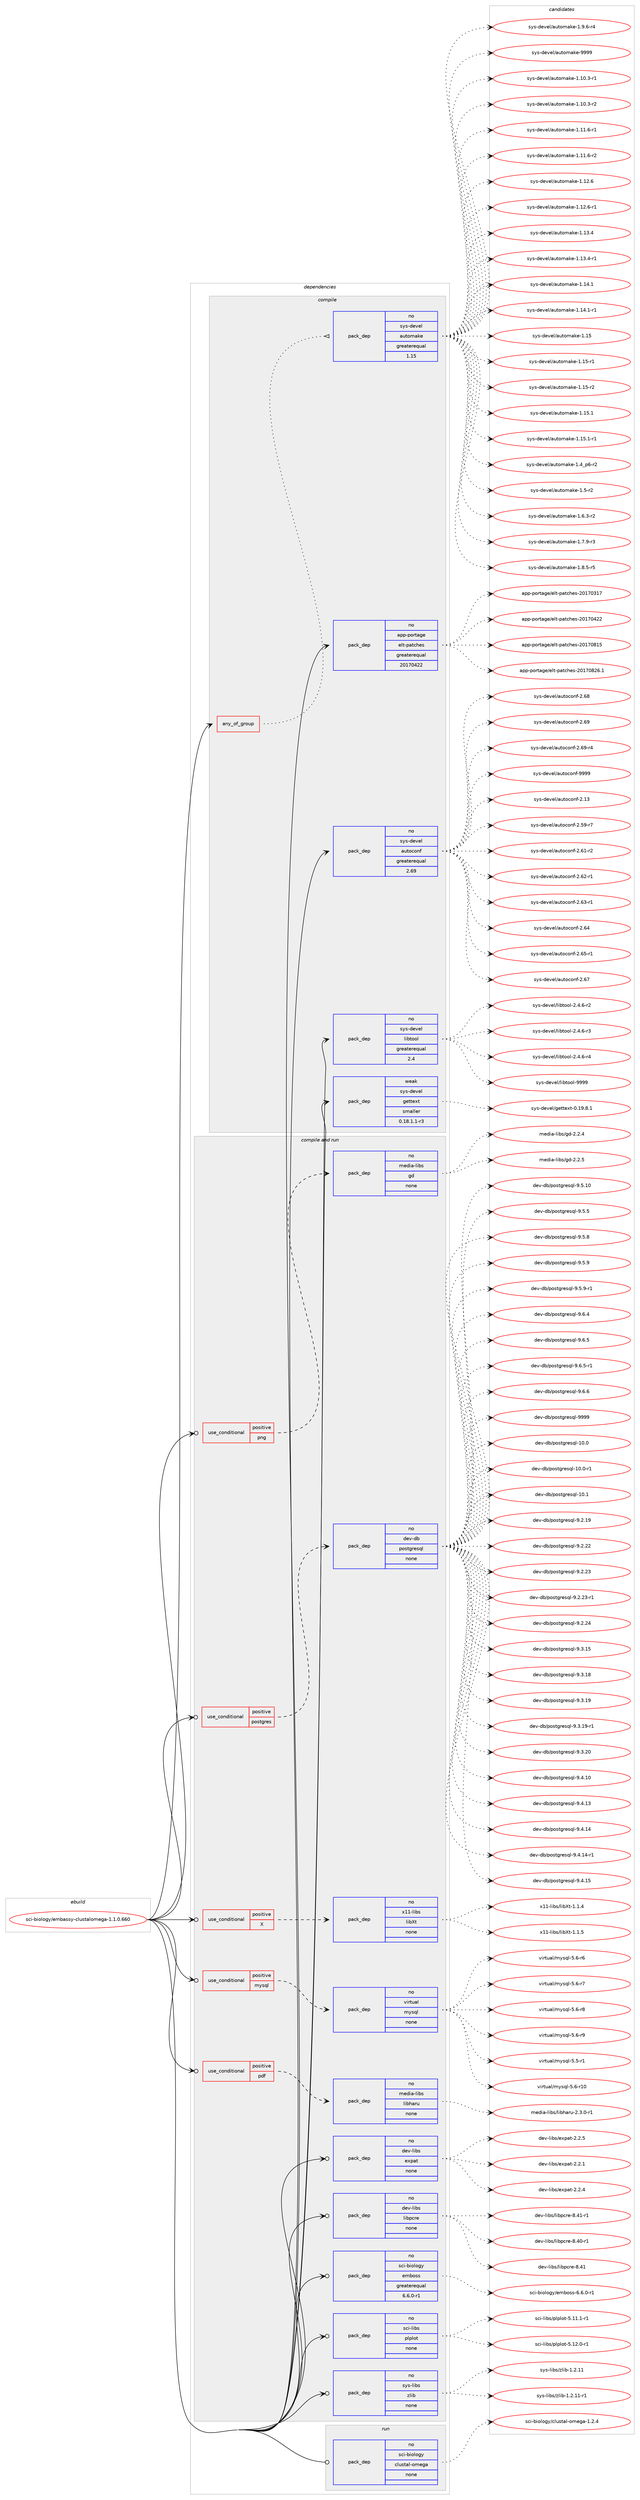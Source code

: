 digraph prolog {

# *************
# Graph options
# *************

newrank=true;
concentrate=true;
compound=true;
graph [rankdir=LR,fontname=Helvetica,fontsize=10,ranksep=1.5];#, ranksep=2.5, nodesep=0.2];
edge  [arrowhead=vee];
node  [fontname=Helvetica,fontsize=10];

# **********
# The ebuild
# **********

subgraph cluster_leftcol {
color=gray;
rank=same;
label=<<i>ebuild</i>>;
id [label="sci-biology/embassy-clustalomega-1.1.0.660", color=red, width=4, href="../sci-biology/embassy-clustalomega-1.1.0.660.svg"];
}

# ****************
# The dependencies
# ****************

subgraph cluster_midcol {
color=gray;
label=<<i>dependencies</i>>;
subgraph cluster_compile {
fillcolor="#eeeeee";
style=filled;
label=<<i>compile</i>>;
subgraph any7446 {
dependency444488 [label=<<TABLE BORDER="0" CELLBORDER="1" CELLSPACING="0" CELLPADDING="4"><TR><TD CELLPADDING="10">any_of_group</TD></TR></TABLE>>, shape=none, color=red];subgraph pack327526 {
dependency444489 [label=<<TABLE BORDER="0" CELLBORDER="1" CELLSPACING="0" CELLPADDING="4" WIDTH="220"><TR><TD ROWSPAN="6" CELLPADDING="30">pack_dep</TD></TR><TR><TD WIDTH="110">no</TD></TR><TR><TD>sys-devel</TD></TR><TR><TD>automake</TD></TR><TR><TD>greaterequal</TD></TR><TR><TD>1.15</TD></TR></TABLE>>, shape=none, color=blue];
}
dependency444488:e -> dependency444489:w [weight=20,style="dotted",arrowhead="oinv"];
}
id:e -> dependency444488:w [weight=20,style="solid",arrowhead="vee"];
subgraph pack327527 {
dependency444490 [label=<<TABLE BORDER="0" CELLBORDER="1" CELLSPACING="0" CELLPADDING="4" WIDTH="220"><TR><TD ROWSPAN="6" CELLPADDING="30">pack_dep</TD></TR><TR><TD WIDTH="110">no</TD></TR><TR><TD>app-portage</TD></TR><TR><TD>elt-patches</TD></TR><TR><TD>greaterequal</TD></TR><TR><TD>20170422</TD></TR></TABLE>>, shape=none, color=blue];
}
id:e -> dependency444490:w [weight=20,style="solid",arrowhead="vee"];
subgraph pack327528 {
dependency444491 [label=<<TABLE BORDER="0" CELLBORDER="1" CELLSPACING="0" CELLPADDING="4" WIDTH="220"><TR><TD ROWSPAN="6" CELLPADDING="30">pack_dep</TD></TR><TR><TD WIDTH="110">no</TD></TR><TR><TD>sys-devel</TD></TR><TR><TD>autoconf</TD></TR><TR><TD>greaterequal</TD></TR><TR><TD>2.69</TD></TR></TABLE>>, shape=none, color=blue];
}
id:e -> dependency444491:w [weight=20,style="solid",arrowhead="vee"];
subgraph pack327529 {
dependency444492 [label=<<TABLE BORDER="0" CELLBORDER="1" CELLSPACING="0" CELLPADDING="4" WIDTH="220"><TR><TD ROWSPAN="6" CELLPADDING="30">pack_dep</TD></TR><TR><TD WIDTH="110">no</TD></TR><TR><TD>sys-devel</TD></TR><TR><TD>libtool</TD></TR><TR><TD>greaterequal</TD></TR><TR><TD>2.4</TD></TR></TABLE>>, shape=none, color=blue];
}
id:e -> dependency444492:w [weight=20,style="solid",arrowhead="vee"];
subgraph pack327530 {
dependency444493 [label=<<TABLE BORDER="0" CELLBORDER="1" CELLSPACING="0" CELLPADDING="4" WIDTH="220"><TR><TD ROWSPAN="6" CELLPADDING="30">pack_dep</TD></TR><TR><TD WIDTH="110">weak</TD></TR><TR><TD>sys-devel</TD></TR><TR><TD>gettext</TD></TR><TR><TD>smaller</TD></TR><TR><TD>0.18.1.1-r3</TD></TR></TABLE>>, shape=none, color=blue];
}
id:e -> dependency444493:w [weight=20,style="solid",arrowhead="vee"];
}
subgraph cluster_compileandrun {
fillcolor="#eeeeee";
style=filled;
label=<<i>compile and run</i>>;
subgraph cond109274 {
dependency444494 [label=<<TABLE BORDER="0" CELLBORDER="1" CELLSPACING="0" CELLPADDING="4"><TR><TD ROWSPAN="3" CELLPADDING="10">use_conditional</TD></TR><TR><TD>positive</TD></TR><TR><TD>X</TD></TR></TABLE>>, shape=none, color=red];
subgraph pack327531 {
dependency444495 [label=<<TABLE BORDER="0" CELLBORDER="1" CELLSPACING="0" CELLPADDING="4" WIDTH="220"><TR><TD ROWSPAN="6" CELLPADDING="30">pack_dep</TD></TR><TR><TD WIDTH="110">no</TD></TR><TR><TD>x11-libs</TD></TR><TR><TD>libXt</TD></TR><TR><TD>none</TD></TR><TR><TD></TD></TR></TABLE>>, shape=none, color=blue];
}
dependency444494:e -> dependency444495:w [weight=20,style="dashed",arrowhead="vee"];
}
id:e -> dependency444494:w [weight=20,style="solid",arrowhead="odotvee"];
subgraph cond109275 {
dependency444496 [label=<<TABLE BORDER="0" CELLBORDER="1" CELLSPACING="0" CELLPADDING="4"><TR><TD ROWSPAN="3" CELLPADDING="10">use_conditional</TD></TR><TR><TD>positive</TD></TR><TR><TD>mysql</TD></TR></TABLE>>, shape=none, color=red];
subgraph pack327532 {
dependency444497 [label=<<TABLE BORDER="0" CELLBORDER="1" CELLSPACING="0" CELLPADDING="4" WIDTH="220"><TR><TD ROWSPAN="6" CELLPADDING="30">pack_dep</TD></TR><TR><TD WIDTH="110">no</TD></TR><TR><TD>virtual</TD></TR><TR><TD>mysql</TD></TR><TR><TD>none</TD></TR><TR><TD></TD></TR></TABLE>>, shape=none, color=blue];
}
dependency444496:e -> dependency444497:w [weight=20,style="dashed",arrowhead="vee"];
}
id:e -> dependency444496:w [weight=20,style="solid",arrowhead="odotvee"];
subgraph cond109276 {
dependency444498 [label=<<TABLE BORDER="0" CELLBORDER="1" CELLSPACING="0" CELLPADDING="4"><TR><TD ROWSPAN="3" CELLPADDING="10">use_conditional</TD></TR><TR><TD>positive</TD></TR><TR><TD>pdf</TD></TR></TABLE>>, shape=none, color=red];
subgraph pack327533 {
dependency444499 [label=<<TABLE BORDER="0" CELLBORDER="1" CELLSPACING="0" CELLPADDING="4" WIDTH="220"><TR><TD ROWSPAN="6" CELLPADDING="30">pack_dep</TD></TR><TR><TD WIDTH="110">no</TD></TR><TR><TD>media-libs</TD></TR><TR><TD>libharu</TD></TR><TR><TD>none</TD></TR><TR><TD></TD></TR></TABLE>>, shape=none, color=blue];
}
dependency444498:e -> dependency444499:w [weight=20,style="dashed",arrowhead="vee"];
}
id:e -> dependency444498:w [weight=20,style="solid",arrowhead="odotvee"];
subgraph cond109277 {
dependency444500 [label=<<TABLE BORDER="0" CELLBORDER="1" CELLSPACING="0" CELLPADDING="4"><TR><TD ROWSPAN="3" CELLPADDING="10">use_conditional</TD></TR><TR><TD>positive</TD></TR><TR><TD>png</TD></TR></TABLE>>, shape=none, color=red];
subgraph pack327534 {
dependency444501 [label=<<TABLE BORDER="0" CELLBORDER="1" CELLSPACING="0" CELLPADDING="4" WIDTH="220"><TR><TD ROWSPAN="6" CELLPADDING="30">pack_dep</TD></TR><TR><TD WIDTH="110">no</TD></TR><TR><TD>media-libs</TD></TR><TR><TD>gd</TD></TR><TR><TD>none</TD></TR><TR><TD></TD></TR></TABLE>>, shape=none, color=blue];
}
dependency444500:e -> dependency444501:w [weight=20,style="dashed",arrowhead="vee"];
}
id:e -> dependency444500:w [weight=20,style="solid",arrowhead="odotvee"];
subgraph cond109278 {
dependency444502 [label=<<TABLE BORDER="0" CELLBORDER="1" CELLSPACING="0" CELLPADDING="4"><TR><TD ROWSPAN="3" CELLPADDING="10">use_conditional</TD></TR><TR><TD>positive</TD></TR><TR><TD>postgres</TD></TR></TABLE>>, shape=none, color=red];
subgraph pack327535 {
dependency444503 [label=<<TABLE BORDER="0" CELLBORDER="1" CELLSPACING="0" CELLPADDING="4" WIDTH="220"><TR><TD ROWSPAN="6" CELLPADDING="30">pack_dep</TD></TR><TR><TD WIDTH="110">no</TD></TR><TR><TD>dev-db</TD></TR><TR><TD>postgresql</TD></TR><TR><TD>none</TD></TR><TR><TD></TD></TR></TABLE>>, shape=none, color=blue];
}
dependency444502:e -> dependency444503:w [weight=20,style="dashed",arrowhead="vee"];
}
id:e -> dependency444502:w [weight=20,style="solid",arrowhead="odotvee"];
subgraph pack327536 {
dependency444504 [label=<<TABLE BORDER="0" CELLBORDER="1" CELLSPACING="0" CELLPADDING="4" WIDTH="220"><TR><TD ROWSPAN="6" CELLPADDING="30">pack_dep</TD></TR><TR><TD WIDTH="110">no</TD></TR><TR><TD>dev-libs</TD></TR><TR><TD>expat</TD></TR><TR><TD>none</TD></TR><TR><TD></TD></TR></TABLE>>, shape=none, color=blue];
}
id:e -> dependency444504:w [weight=20,style="solid",arrowhead="odotvee"];
subgraph pack327537 {
dependency444505 [label=<<TABLE BORDER="0" CELLBORDER="1" CELLSPACING="0" CELLPADDING="4" WIDTH="220"><TR><TD ROWSPAN="6" CELLPADDING="30">pack_dep</TD></TR><TR><TD WIDTH="110">no</TD></TR><TR><TD>dev-libs</TD></TR><TR><TD>libpcre</TD></TR><TR><TD>none</TD></TR><TR><TD></TD></TR></TABLE>>, shape=none, color=blue];
}
id:e -> dependency444505:w [weight=20,style="solid",arrowhead="odotvee"];
subgraph pack327538 {
dependency444506 [label=<<TABLE BORDER="0" CELLBORDER="1" CELLSPACING="0" CELLPADDING="4" WIDTH="220"><TR><TD ROWSPAN="6" CELLPADDING="30">pack_dep</TD></TR><TR><TD WIDTH="110">no</TD></TR><TR><TD>sci-biology</TD></TR><TR><TD>emboss</TD></TR><TR><TD>greaterequal</TD></TR><TR><TD>6.6.0-r1</TD></TR></TABLE>>, shape=none, color=blue];
}
id:e -> dependency444506:w [weight=20,style="solid",arrowhead="odotvee"];
subgraph pack327539 {
dependency444507 [label=<<TABLE BORDER="0" CELLBORDER="1" CELLSPACING="0" CELLPADDING="4" WIDTH="220"><TR><TD ROWSPAN="6" CELLPADDING="30">pack_dep</TD></TR><TR><TD WIDTH="110">no</TD></TR><TR><TD>sci-libs</TD></TR><TR><TD>plplot</TD></TR><TR><TD>none</TD></TR><TR><TD></TD></TR></TABLE>>, shape=none, color=blue];
}
id:e -> dependency444507:w [weight=20,style="solid",arrowhead="odotvee"];
subgraph pack327540 {
dependency444508 [label=<<TABLE BORDER="0" CELLBORDER="1" CELLSPACING="0" CELLPADDING="4" WIDTH="220"><TR><TD ROWSPAN="6" CELLPADDING="30">pack_dep</TD></TR><TR><TD WIDTH="110">no</TD></TR><TR><TD>sys-libs</TD></TR><TR><TD>zlib</TD></TR><TR><TD>none</TD></TR><TR><TD></TD></TR></TABLE>>, shape=none, color=blue];
}
id:e -> dependency444508:w [weight=20,style="solid",arrowhead="odotvee"];
}
subgraph cluster_run {
fillcolor="#eeeeee";
style=filled;
label=<<i>run</i>>;
subgraph pack327541 {
dependency444509 [label=<<TABLE BORDER="0" CELLBORDER="1" CELLSPACING="0" CELLPADDING="4" WIDTH="220"><TR><TD ROWSPAN="6" CELLPADDING="30">pack_dep</TD></TR><TR><TD WIDTH="110">no</TD></TR><TR><TD>sci-biology</TD></TR><TR><TD>clustal-omega</TD></TR><TR><TD>none</TD></TR><TR><TD></TD></TR></TABLE>>, shape=none, color=blue];
}
id:e -> dependency444509:w [weight=20,style="solid",arrowhead="odot"];
}
}

# **************
# The candidates
# **************

subgraph cluster_choices {
rank=same;
color=gray;
label=<<i>candidates</i>>;

subgraph choice327526 {
color=black;
nodesep=1;
choice11512111545100101118101108479711711611110997107101454946494846514511449 [label="sys-devel/automake-1.10.3-r1", color=red, width=4,href="../sys-devel/automake-1.10.3-r1.svg"];
choice11512111545100101118101108479711711611110997107101454946494846514511450 [label="sys-devel/automake-1.10.3-r2", color=red, width=4,href="../sys-devel/automake-1.10.3-r2.svg"];
choice11512111545100101118101108479711711611110997107101454946494946544511449 [label="sys-devel/automake-1.11.6-r1", color=red, width=4,href="../sys-devel/automake-1.11.6-r1.svg"];
choice11512111545100101118101108479711711611110997107101454946494946544511450 [label="sys-devel/automake-1.11.6-r2", color=red, width=4,href="../sys-devel/automake-1.11.6-r2.svg"];
choice1151211154510010111810110847971171161111099710710145494649504654 [label="sys-devel/automake-1.12.6", color=red, width=4,href="../sys-devel/automake-1.12.6.svg"];
choice11512111545100101118101108479711711611110997107101454946495046544511449 [label="sys-devel/automake-1.12.6-r1", color=red, width=4,href="../sys-devel/automake-1.12.6-r1.svg"];
choice1151211154510010111810110847971171161111099710710145494649514652 [label="sys-devel/automake-1.13.4", color=red, width=4,href="../sys-devel/automake-1.13.4.svg"];
choice11512111545100101118101108479711711611110997107101454946495146524511449 [label="sys-devel/automake-1.13.4-r1", color=red, width=4,href="../sys-devel/automake-1.13.4-r1.svg"];
choice1151211154510010111810110847971171161111099710710145494649524649 [label="sys-devel/automake-1.14.1", color=red, width=4,href="../sys-devel/automake-1.14.1.svg"];
choice11512111545100101118101108479711711611110997107101454946495246494511449 [label="sys-devel/automake-1.14.1-r1", color=red, width=4,href="../sys-devel/automake-1.14.1-r1.svg"];
choice115121115451001011181011084797117116111109971071014549464953 [label="sys-devel/automake-1.15", color=red, width=4,href="../sys-devel/automake-1.15.svg"];
choice1151211154510010111810110847971171161111099710710145494649534511449 [label="sys-devel/automake-1.15-r1", color=red, width=4,href="../sys-devel/automake-1.15-r1.svg"];
choice1151211154510010111810110847971171161111099710710145494649534511450 [label="sys-devel/automake-1.15-r2", color=red, width=4,href="../sys-devel/automake-1.15-r2.svg"];
choice1151211154510010111810110847971171161111099710710145494649534649 [label="sys-devel/automake-1.15.1", color=red, width=4,href="../sys-devel/automake-1.15.1.svg"];
choice11512111545100101118101108479711711611110997107101454946495346494511449 [label="sys-devel/automake-1.15.1-r1", color=red, width=4,href="../sys-devel/automake-1.15.1-r1.svg"];
choice115121115451001011181011084797117116111109971071014549465295112544511450 [label="sys-devel/automake-1.4_p6-r2", color=red, width=4,href="../sys-devel/automake-1.4_p6-r2.svg"];
choice11512111545100101118101108479711711611110997107101454946534511450 [label="sys-devel/automake-1.5-r2", color=red, width=4,href="../sys-devel/automake-1.5-r2.svg"];
choice115121115451001011181011084797117116111109971071014549465446514511450 [label="sys-devel/automake-1.6.3-r2", color=red, width=4,href="../sys-devel/automake-1.6.3-r2.svg"];
choice115121115451001011181011084797117116111109971071014549465546574511451 [label="sys-devel/automake-1.7.9-r3", color=red, width=4,href="../sys-devel/automake-1.7.9-r3.svg"];
choice115121115451001011181011084797117116111109971071014549465646534511453 [label="sys-devel/automake-1.8.5-r5", color=red, width=4,href="../sys-devel/automake-1.8.5-r5.svg"];
choice115121115451001011181011084797117116111109971071014549465746544511452 [label="sys-devel/automake-1.9.6-r4", color=red, width=4,href="../sys-devel/automake-1.9.6-r4.svg"];
choice115121115451001011181011084797117116111109971071014557575757 [label="sys-devel/automake-9999", color=red, width=4,href="../sys-devel/automake-9999.svg"];
dependency444489:e -> choice11512111545100101118101108479711711611110997107101454946494846514511449:w [style=dotted,weight="100"];
dependency444489:e -> choice11512111545100101118101108479711711611110997107101454946494846514511450:w [style=dotted,weight="100"];
dependency444489:e -> choice11512111545100101118101108479711711611110997107101454946494946544511449:w [style=dotted,weight="100"];
dependency444489:e -> choice11512111545100101118101108479711711611110997107101454946494946544511450:w [style=dotted,weight="100"];
dependency444489:e -> choice1151211154510010111810110847971171161111099710710145494649504654:w [style=dotted,weight="100"];
dependency444489:e -> choice11512111545100101118101108479711711611110997107101454946495046544511449:w [style=dotted,weight="100"];
dependency444489:e -> choice1151211154510010111810110847971171161111099710710145494649514652:w [style=dotted,weight="100"];
dependency444489:e -> choice11512111545100101118101108479711711611110997107101454946495146524511449:w [style=dotted,weight="100"];
dependency444489:e -> choice1151211154510010111810110847971171161111099710710145494649524649:w [style=dotted,weight="100"];
dependency444489:e -> choice11512111545100101118101108479711711611110997107101454946495246494511449:w [style=dotted,weight="100"];
dependency444489:e -> choice115121115451001011181011084797117116111109971071014549464953:w [style=dotted,weight="100"];
dependency444489:e -> choice1151211154510010111810110847971171161111099710710145494649534511449:w [style=dotted,weight="100"];
dependency444489:e -> choice1151211154510010111810110847971171161111099710710145494649534511450:w [style=dotted,weight="100"];
dependency444489:e -> choice1151211154510010111810110847971171161111099710710145494649534649:w [style=dotted,weight="100"];
dependency444489:e -> choice11512111545100101118101108479711711611110997107101454946495346494511449:w [style=dotted,weight="100"];
dependency444489:e -> choice115121115451001011181011084797117116111109971071014549465295112544511450:w [style=dotted,weight="100"];
dependency444489:e -> choice11512111545100101118101108479711711611110997107101454946534511450:w [style=dotted,weight="100"];
dependency444489:e -> choice115121115451001011181011084797117116111109971071014549465446514511450:w [style=dotted,weight="100"];
dependency444489:e -> choice115121115451001011181011084797117116111109971071014549465546574511451:w [style=dotted,weight="100"];
dependency444489:e -> choice115121115451001011181011084797117116111109971071014549465646534511453:w [style=dotted,weight="100"];
dependency444489:e -> choice115121115451001011181011084797117116111109971071014549465746544511452:w [style=dotted,weight="100"];
dependency444489:e -> choice115121115451001011181011084797117116111109971071014557575757:w [style=dotted,weight="100"];
}
subgraph choice327527 {
color=black;
nodesep=1;
choice97112112451121111141169710310147101108116451129711699104101115455048495548514955 [label="app-portage/elt-patches-20170317", color=red, width=4,href="../app-portage/elt-patches-20170317.svg"];
choice97112112451121111141169710310147101108116451129711699104101115455048495548525050 [label="app-portage/elt-patches-20170422", color=red, width=4,href="../app-portage/elt-patches-20170422.svg"];
choice97112112451121111141169710310147101108116451129711699104101115455048495548564953 [label="app-portage/elt-patches-20170815", color=red, width=4,href="../app-portage/elt-patches-20170815.svg"];
choice971121124511211111411697103101471011081164511297116991041011154550484955485650544649 [label="app-portage/elt-patches-20170826.1", color=red, width=4,href="../app-portage/elt-patches-20170826.1.svg"];
dependency444490:e -> choice97112112451121111141169710310147101108116451129711699104101115455048495548514955:w [style=dotted,weight="100"];
dependency444490:e -> choice97112112451121111141169710310147101108116451129711699104101115455048495548525050:w [style=dotted,weight="100"];
dependency444490:e -> choice97112112451121111141169710310147101108116451129711699104101115455048495548564953:w [style=dotted,weight="100"];
dependency444490:e -> choice971121124511211111411697103101471011081164511297116991041011154550484955485650544649:w [style=dotted,weight="100"];
}
subgraph choice327528 {
color=black;
nodesep=1;
choice115121115451001011181011084797117116111991111101024550464951 [label="sys-devel/autoconf-2.13", color=red, width=4,href="../sys-devel/autoconf-2.13.svg"];
choice1151211154510010111810110847971171161119911111010245504653574511455 [label="sys-devel/autoconf-2.59-r7", color=red, width=4,href="../sys-devel/autoconf-2.59-r7.svg"];
choice1151211154510010111810110847971171161119911111010245504654494511450 [label="sys-devel/autoconf-2.61-r2", color=red, width=4,href="../sys-devel/autoconf-2.61-r2.svg"];
choice1151211154510010111810110847971171161119911111010245504654504511449 [label="sys-devel/autoconf-2.62-r1", color=red, width=4,href="../sys-devel/autoconf-2.62-r1.svg"];
choice1151211154510010111810110847971171161119911111010245504654514511449 [label="sys-devel/autoconf-2.63-r1", color=red, width=4,href="../sys-devel/autoconf-2.63-r1.svg"];
choice115121115451001011181011084797117116111991111101024550465452 [label="sys-devel/autoconf-2.64", color=red, width=4,href="../sys-devel/autoconf-2.64.svg"];
choice1151211154510010111810110847971171161119911111010245504654534511449 [label="sys-devel/autoconf-2.65-r1", color=red, width=4,href="../sys-devel/autoconf-2.65-r1.svg"];
choice115121115451001011181011084797117116111991111101024550465455 [label="sys-devel/autoconf-2.67", color=red, width=4,href="../sys-devel/autoconf-2.67.svg"];
choice115121115451001011181011084797117116111991111101024550465456 [label="sys-devel/autoconf-2.68", color=red, width=4,href="../sys-devel/autoconf-2.68.svg"];
choice115121115451001011181011084797117116111991111101024550465457 [label="sys-devel/autoconf-2.69", color=red, width=4,href="../sys-devel/autoconf-2.69.svg"];
choice1151211154510010111810110847971171161119911111010245504654574511452 [label="sys-devel/autoconf-2.69-r4", color=red, width=4,href="../sys-devel/autoconf-2.69-r4.svg"];
choice115121115451001011181011084797117116111991111101024557575757 [label="sys-devel/autoconf-9999", color=red, width=4,href="../sys-devel/autoconf-9999.svg"];
dependency444491:e -> choice115121115451001011181011084797117116111991111101024550464951:w [style=dotted,weight="100"];
dependency444491:e -> choice1151211154510010111810110847971171161119911111010245504653574511455:w [style=dotted,weight="100"];
dependency444491:e -> choice1151211154510010111810110847971171161119911111010245504654494511450:w [style=dotted,weight="100"];
dependency444491:e -> choice1151211154510010111810110847971171161119911111010245504654504511449:w [style=dotted,weight="100"];
dependency444491:e -> choice1151211154510010111810110847971171161119911111010245504654514511449:w [style=dotted,weight="100"];
dependency444491:e -> choice115121115451001011181011084797117116111991111101024550465452:w [style=dotted,weight="100"];
dependency444491:e -> choice1151211154510010111810110847971171161119911111010245504654534511449:w [style=dotted,weight="100"];
dependency444491:e -> choice115121115451001011181011084797117116111991111101024550465455:w [style=dotted,weight="100"];
dependency444491:e -> choice115121115451001011181011084797117116111991111101024550465456:w [style=dotted,weight="100"];
dependency444491:e -> choice115121115451001011181011084797117116111991111101024550465457:w [style=dotted,weight="100"];
dependency444491:e -> choice1151211154510010111810110847971171161119911111010245504654574511452:w [style=dotted,weight="100"];
dependency444491:e -> choice115121115451001011181011084797117116111991111101024557575757:w [style=dotted,weight="100"];
}
subgraph choice327529 {
color=black;
nodesep=1;
choice1151211154510010111810110847108105981161111111084550465246544511450 [label="sys-devel/libtool-2.4.6-r2", color=red, width=4,href="../sys-devel/libtool-2.4.6-r2.svg"];
choice1151211154510010111810110847108105981161111111084550465246544511451 [label="sys-devel/libtool-2.4.6-r3", color=red, width=4,href="../sys-devel/libtool-2.4.6-r3.svg"];
choice1151211154510010111810110847108105981161111111084550465246544511452 [label="sys-devel/libtool-2.4.6-r4", color=red, width=4,href="../sys-devel/libtool-2.4.6-r4.svg"];
choice1151211154510010111810110847108105981161111111084557575757 [label="sys-devel/libtool-9999", color=red, width=4,href="../sys-devel/libtool-9999.svg"];
dependency444492:e -> choice1151211154510010111810110847108105981161111111084550465246544511450:w [style=dotted,weight="100"];
dependency444492:e -> choice1151211154510010111810110847108105981161111111084550465246544511451:w [style=dotted,weight="100"];
dependency444492:e -> choice1151211154510010111810110847108105981161111111084550465246544511452:w [style=dotted,weight="100"];
dependency444492:e -> choice1151211154510010111810110847108105981161111111084557575757:w [style=dotted,weight="100"];
}
subgraph choice327530 {
color=black;
nodesep=1;
choice1151211154510010111810110847103101116116101120116454846495746564649 [label="sys-devel/gettext-0.19.8.1", color=red, width=4,href="../sys-devel/gettext-0.19.8.1.svg"];
dependency444493:e -> choice1151211154510010111810110847103101116116101120116454846495746564649:w [style=dotted,weight="100"];
}
subgraph choice327531 {
color=black;
nodesep=1;
choice12049494510810598115471081059888116454946494652 [label="x11-libs/libXt-1.1.4", color=red, width=4,href="../x11-libs/libXt-1.1.4.svg"];
choice12049494510810598115471081059888116454946494653 [label="x11-libs/libXt-1.1.5", color=red, width=4,href="../x11-libs/libXt-1.1.5.svg"];
dependency444495:e -> choice12049494510810598115471081059888116454946494652:w [style=dotted,weight="100"];
dependency444495:e -> choice12049494510810598115471081059888116454946494653:w [style=dotted,weight="100"];
}
subgraph choice327532 {
color=black;
nodesep=1;
choice1181051141161179710847109121115113108455346534511449 [label="virtual/mysql-5.5-r1", color=red, width=4,href="../virtual/mysql-5.5-r1.svg"];
choice118105114116117971084710912111511310845534654451144948 [label="virtual/mysql-5.6-r10", color=red, width=4,href="../virtual/mysql-5.6-r10.svg"];
choice1181051141161179710847109121115113108455346544511454 [label="virtual/mysql-5.6-r6", color=red, width=4,href="../virtual/mysql-5.6-r6.svg"];
choice1181051141161179710847109121115113108455346544511455 [label="virtual/mysql-5.6-r7", color=red, width=4,href="../virtual/mysql-5.6-r7.svg"];
choice1181051141161179710847109121115113108455346544511456 [label="virtual/mysql-5.6-r8", color=red, width=4,href="../virtual/mysql-5.6-r8.svg"];
choice1181051141161179710847109121115113108455346544511457 [label="virtual/mysql-5.6-r9", color=red, width=4,href="../virtual/mysql-5.6-r9.svg"];
dependency444497:e -> choice1181051141161179710847109121115113108455346534511449:w [style=dotted,weight="100"];
dependency444497:e -> choice118105114116117971084710912111511310845534654451144948:w [style=dotted,weight="100"];
dependency444497:e -> choice1181051141161179710847109121115113108455346544511454:w [style=dotted,weight="100"];
dependency444497:e -> choice1181051141161179710847109121115113108455346544511455:w [style=dotted,weight="100"];
dependency444497:e -> choice1181051141161179710847109121115113108455346544511456:w [style=dotted,weight="100"];
dependency444497:e -> choice1181051141161179710847109121115113108455346544511457:w [style=dotted,weight="100"];
}
subgraph choice327533 {
color=black;
nodesep=1;
choice1091011001059745108105981154710810598104971141174550465146484511449 [label="media-libs/libharu-2.3.0-r1", color=red, width=4,href="../media-libs/libharu-2.3.0-r1.svg"];
dependency444499:e -> choice1091011001059745108105981154710810598104971141174550465146484511449:w [style=dotted,weight="100"];
}
subgraph choice327534 {
color=black;
nodesep=1;
choice10910110010597451081059811547103100455046504652 [label="media-libs/gd-2.2.4", color=red, width=4,href="../media-libs/gd-2.2.4.svg"];
choice10910110010597451081059811547103100455046504653 [label="media-libs/gd-2.2.5", color=red, width=4,href="../media-libs/gd-2.2.5.svg"];
dependency444501:e -> choice10910110010597451081059811547103100455046504652:w [style=dotted,weight="100"];
dependency444501:e -> choice10910110010597451081059811547103100455046504653:w [style=dotted,weight="100"];
}
subgraph choice327535 {
color=black;
nodesep=1;
choice1001011184510098471121111151161031141011151131084549484648 [label="dev-db/postgresql-10.0", color=red, width=4,href="../dev-db/postgresql-10.0.svg"];
choice10010111845100984711211111511610311410111511310845494846484511449 [label="dev-db/postgresql-10.0-r1", color=red, width=4,href="../dev-db/postgresql-10.0-r1.svg"];
choice1001011184510098471121111151161031141011151131084549484649 [label="dev-db/postgresql-10.1", color=red, width=4,href="../dev-db/postgresql-10.1.svg"];
choice10010111845100984711211111511610311410111511310845574650464957 [label="dev-db/postgresql-9.2.19", color=red, width=4,href="../dev-db/postgresql-9.2.19.svg"];
choice10010111845100984711211111511610311410111511310845574650465050 [label="dev-db/postgresql-9.2.22", color=red, width=4,href="../dev-db/postgresql-9.2.22.svg"];
choice10010111845100984711211111511610311410111511310845574650465051 [label="dev-db/postgresql-9.2.23", color=red, width=4,href="../dev-db/postgresql-9.2.23.svg"];
choice100101118451009847112111115116103114101115113108455746504650514511449 [label="dev-db/postgresql-9.2.23-r1", color=red, width=4,href="../dev-db/postgresql-9.2.23-r1.svg"];
choice10010111845100984711211111511610311410111511310845574650465052 [label="dev-db/postgresql-9.2.24", color=red, width=4,href="../dev-db/postgresql-9.2.24.svg"];
choice10010111845100984711211111511610311410111511310845574651464953 [label="dev-db/postgresql-9.3.15", color=red, width=4,href="../dev-db/postgresql-9.3.15.svg"];
choice10010111845100984711211111511610311410111511310845574651464956 [label="dev-db/postgresql-9.3.18", color=red, width=4,href="../dev-db/postgresql-9.3.18.svg"];
choice10010111845100984711211111511610311410111511310845574651464957 [label="dev-db/postgresql-9.3.19", color=red, width=4,href="../dev-db/postgresql-9.3.19.svg"];
choice100101118451009847112111115116103114101115113108455746514649574511449 [label="dev-db/postgresql-9.3.19-r1", color=red, width=4,href="../dev-db/postgresql-9.3.19-r1.svg"];
choice10010111845100984711211111511610311410111511310845574651465048 [label="dev-db/postgresql-9.3.20", color=red, width=4,href="../dev-db/postgresql-9.3.20.svg"];
choice10010111845100984711211111511610311410111511310845574652464948 [label="dev-db/postgresql-9.4.10", color=red, width=4,href="../dev-db/postgresql-9.4.10.svg"];
choice10010111845100984711211111511610311410111511310845574652464951 [label="dev-db/postgresql-9.4.13", color=red, width=4,href="../dev-db/postgresql-9.4.13.svg"];
choice10010111845100984711211111511610311410111511310845574652464952 [label="dev-db/postgresql-9.4.14", color=red, width=4,href="../dev-db/postgresql-9.4.14.svg"];
choice100101118451009847112111115116103114101115113108455746524649524511449 [label="dev-db/postgresql-9.4.14-r1", color=red, width=4,href="../dev-db/postgresql-9.4.14-r1.svg"];
choice10010111845100984711211111511610311410111511310845574652464953 [label="dev-db/postgresql-9.4.15", color=red, width=4,href="../dev-db/postgresql-9.4.15.svg"];
choice10010111845100984711211111511610311410111511310845574653464948 [label="dev-db/postgresql-9.5.10", color=red, width=4,href="../dev-db/postgresql-9.5.10.svg"];
choice100101118451009847112111115116103114101115113108455746534653 [label="dev-db/postgresql-9.5.5", color=red, width=4,href="../dev-db/postgresql-9.5.5.svg"];
choice100101118451009847112111115116103114101115113108455746534656 [label="dev-db/postgresql-9.5.8", color=red, width=4,href="../dev-db/postgresql-9.5.8.svg"];
choice100101118451009847112111115116103114101115113108455746534657 [label="dev-db/postgresql-9.5.9", color=red, width=4,href="../dev-db/postgresql-9.5.9.svg"];
choice1001011184510098471121111151161031141011151131084557465346574511449 [label="dev-db/postgresql-9.5.9-r1", color=red, width=4,href="../dev-db/postgresql-9.5.9-r1.svg"];
choice100101118451009847112111115116103114101115113108455746544652 [label="dev-db/postgresql-9.6.4", color=red, width=4,href="../dev-db/postgresql-9.6.4.svg"];
choice100101118451009847112111115116103114101115113108455746544653 [label="dev-db/postgresql-9.6.5", color=red, width=4,href="../dev-db/postgresql-9.6.5.svg"];
choice1001011184510098471121111151161031141011151131084557465446534511449 [label="dev-db/postgresql-9.6.5-r1", color=red, width=4,href="../dev-db/postgresql-9.6.5-r1.svg"];
choice100101118451009847112111115116103114101115113108455746544654 [label="dev-db/postgresql-9.6.6", color=red, width=4,href="../dev-db/postgresql-9.6.6.svg"];
choice1001011184510098471121111151161031141011151131084557575757 [label="dev-db/postgresql-9999", color=red, width=4,href="../dev-db/postgresql-9999.svg"];
dependency444503:e -> choice1001011184510098471121111151161031141011151131084549484648:w [style=dotted,weight="100"];
dependency444503:e -> choice10010111845100984711211111511610311410111511310845494846484511449:w [style=dotted,weight="100"];
dependency444503:e -> choice1001011184510098471121111151161031141011151131084549484649:w [style=dotted,weight="100"];
dependency444503:e -> choice10010111845100984711211111511610311410111511310845574650464957:w [style=dotted,weight="100"];
dependency444503:e -> choice10010111845100984711211111511610311410111511310845574650465050:w [style=dotted,weight="100"];
dependency444503:e -> choice10010111845100984711211111511610311410111511310845574650465051:w [style=dotted,weight="100"];
dependency444503:e -> choice100101118451009847112111115116103114101115113108455746504650514511449:w [style=dotted,weight="100"];
dependency444503:e -> choice10010111845100984711211111511610311410111511310845574650465052:w [style=dotted,weight="100"];
dependency444503:e -> choice10010111845100984711211111511610311410111511310845574651464953:w [style=dotted,weight="100"];
dependency444503:e -> choice10010111845100984711211111511610311410111511310845574651464956:w [style=dotted,weight="100"];
dependency444503:e -> choice10010111845100984711211111511610311410111511310845574651464957:w [style=dotted,weight="100"];
dependency444503:e -> choice100101118451009847112111115116103114101115113108455746514649574511449:w [style=dotted,weight="100"];
dependency444503:e -> choice10010111845100984711211111511610311410111511310845574651465048:w [style=dotted,weight="100"];
dependency444503:e -> choice10010111845100984711211111511610311410111511310845574652464948:w [style=dotted,weight="100"];
dependency444503:e -> choice10010111845100984711211111511610311410111511310845574652464951:w [style=dotted,weight="100"];
dependency444503:e -> choice10010111845100984711211111511610311410111511310845574652464952:w [style=dotted,weight="100"];
dependency444503:e -> choice100101118451009847112111115116103114101115113108455746524649524511449:w [style=dotted,weight="100"];
dependency444503:e -> choice10010111845100984711211111511610311410111511310845574652464953:w [style=dotted,weight="100"];
dependency444503:e -> choice10010111845100984711211111511610311410111511310845574653464948:w [style=dotted,weight="100"];
dependency444503:e -> choice100101118451009847112111115116103114101115113108455746534653:w [style=dotted,weight="100"];
dependency444503:e -> choice100101118451009847112111115116103114101115113108455746534656:w [style=dotted,weight="100"];
dependency444503:e -> choice100101118451009847112111115116103114101115113108455746534657:w [style=dotted,weight="100"];
dependency444503:e -> choice1001011184510098471121111151161031141011151131084557465346574511449:w [style=dotted,weight="100"];
dependency444503:e -> choice100101118451009847112111115116103114101115113108455746544652:w [style=dotted,weight="100"];
dependency444503:e -> choice100101118451009847112111115116103114101115113108455746544653:w [style=dotted,weight="100"];
dependency444503:e -> choice1001011184510098471121111151161031141011151131084557465446534511449:w [style=dotted,weight="100"];
dependency444503:e -> choice100101118451009847112111115116103114101115113108455746544654:w [style=dotted,weight="100"];
dependency444503:e -> choice1001011184510098471121111151161031141011151131084557575757:w [style=dotted,weight="100"];
}
subgraph choice327536 {
color=black;
nodesep=1;
choice10010111845108105981154710112011297116455046504649 [label="dev-libs/expat-2.2.1", color=red, width=4,href="../dev-libs/expat-2.2.1.svg"];
choice10010111845108105981154710112011297116455046504652 [label="dev-libs/expat-2.2.4", color=red, width=4,href="../dev-libs/expat-2.2.4.svg"];
choice10010111845108105981154710112011297116455046504653 [label="dev-libs/expat-2.2.5", color=red, width=4,href="../dev-libs/expat-2.2.5.svg"];
dependency444504:e -> choice10010111845108105981154710112011297116455046504649:w [style=dotted,weight="100"];
dependency444504:e -> choice10010111845108105981154710112011297116455046504652:w [style=dotted,weight="100"];
dependency444504:e -> choice10010111845108105981154710112011297116455046504653:w [style=dotted,weight="100"];
}
subgraph choice327537 {
color=black;
nodesep=1;
choice100101118451081059811547108105981129911410145564652484511449 [label="dev-libs/libpcre-8.40-r1", color=red, width=4,href="../dev-libs/libpcre-8.40-r1.svg"];
choice10010111845108105981154710810598112991141014556465249 [label="dev-libs/libpcre-8.41", color=red, width=4,href="../dev-libs/libpcre-8.41.svg"];
choice100101118451081059811547108105981129911410145564652494511449 [label="dev-libs/libpcre-8.41-r1", color=red, width=4,href="../dev-libs/libpcre-8.41-r1.svg"];
dependency444505:e -> choice100101118451081059811547108105981129911410145564652484511449:w [style=dotted,weight="100"];
dependency444505:e -> choice10010111845108105981154710810598112991141014556465249:w [style=dotted,weight="100"];
dependency444505:e -> choice100101118451081059811547108105981129911410145564652494511449:w [style=dotted,weight="100"];
}
subgraph choice327538 {
color=black;
nodesep=1;
choice11599105459810511110811110312147101109981111151154554465446484511449 [label="sci-biology/emboss-6.6.0-r1", color=red, width=4,href="../sci-biology/emboss-6.6.0-r1.svg"];
dependency444506:e -> choice11599105459810511110811110312147101109981111151154554465446484511449:w [style=dotted,weight="100"];
}
subgraph choice327539 {
color=black;
nodesep=1;
choice11599105451081059811547112108112108111116455346494946494511449 [label="sci-libs/plplot-5.11.1-r1", color=red, width=4,href="../sci-libs/plplot-5.11.1-r1.svg"];
choice11599105451081059811547112108112108111116455346495046484511449 [label="sci-libs/plplot-5.12.0-r1", color=red, width=4,href="../sci-libs/plplot-5.12.0-r1.svg"];
dependency444507:e -> choice11599105451081059811547112108112108111116455346494946494511449:w [style=dotted,weight="100"];
dependency444507:e -> choice11599105451081059811547112108112108111116455346495046484511449:w [style=dotted,weight="100"];
}
subgraph choice327540 {
color=black;
nodesep=1;
choice1151211154510810598115471221081059845494650464949 [label="sys-libs/zlib-1.2.11", color=red, width=4,href="../sys-libs/zlib-1.2.11.svg"];
choice11512111545108105981154712210810598454946504649494511449 [label="sys-libs/zlib-1.2.11-r1", color=red, width=4,href="../sys-libs/zlib-1.2.11-r1.svg"];
dependency444508:e -> choice1151211154510810598115471221081059845494650464949:w [style=dotted,weight="100"];
dependency444508:e -> choice11512111545108105981154712210810598454946504649494511449:w [style=dotted,weight="100"];
}
subgraph choice327541 {
color=black;
nodesep=1;
choice1159910545981051111081111031214799108117115116971084511110910110397454946504652 [label="sci-biology/clustal-omega-1.2.4", color=red, width=4,href="../sci-biology/clustal-omega-1.2.4.svg"];
dependency444509:e -> choice1159910545981051111081111031214799108117115116971084511110910110397454946504652:w [style=dotted,weight="100"];
}
}

}
